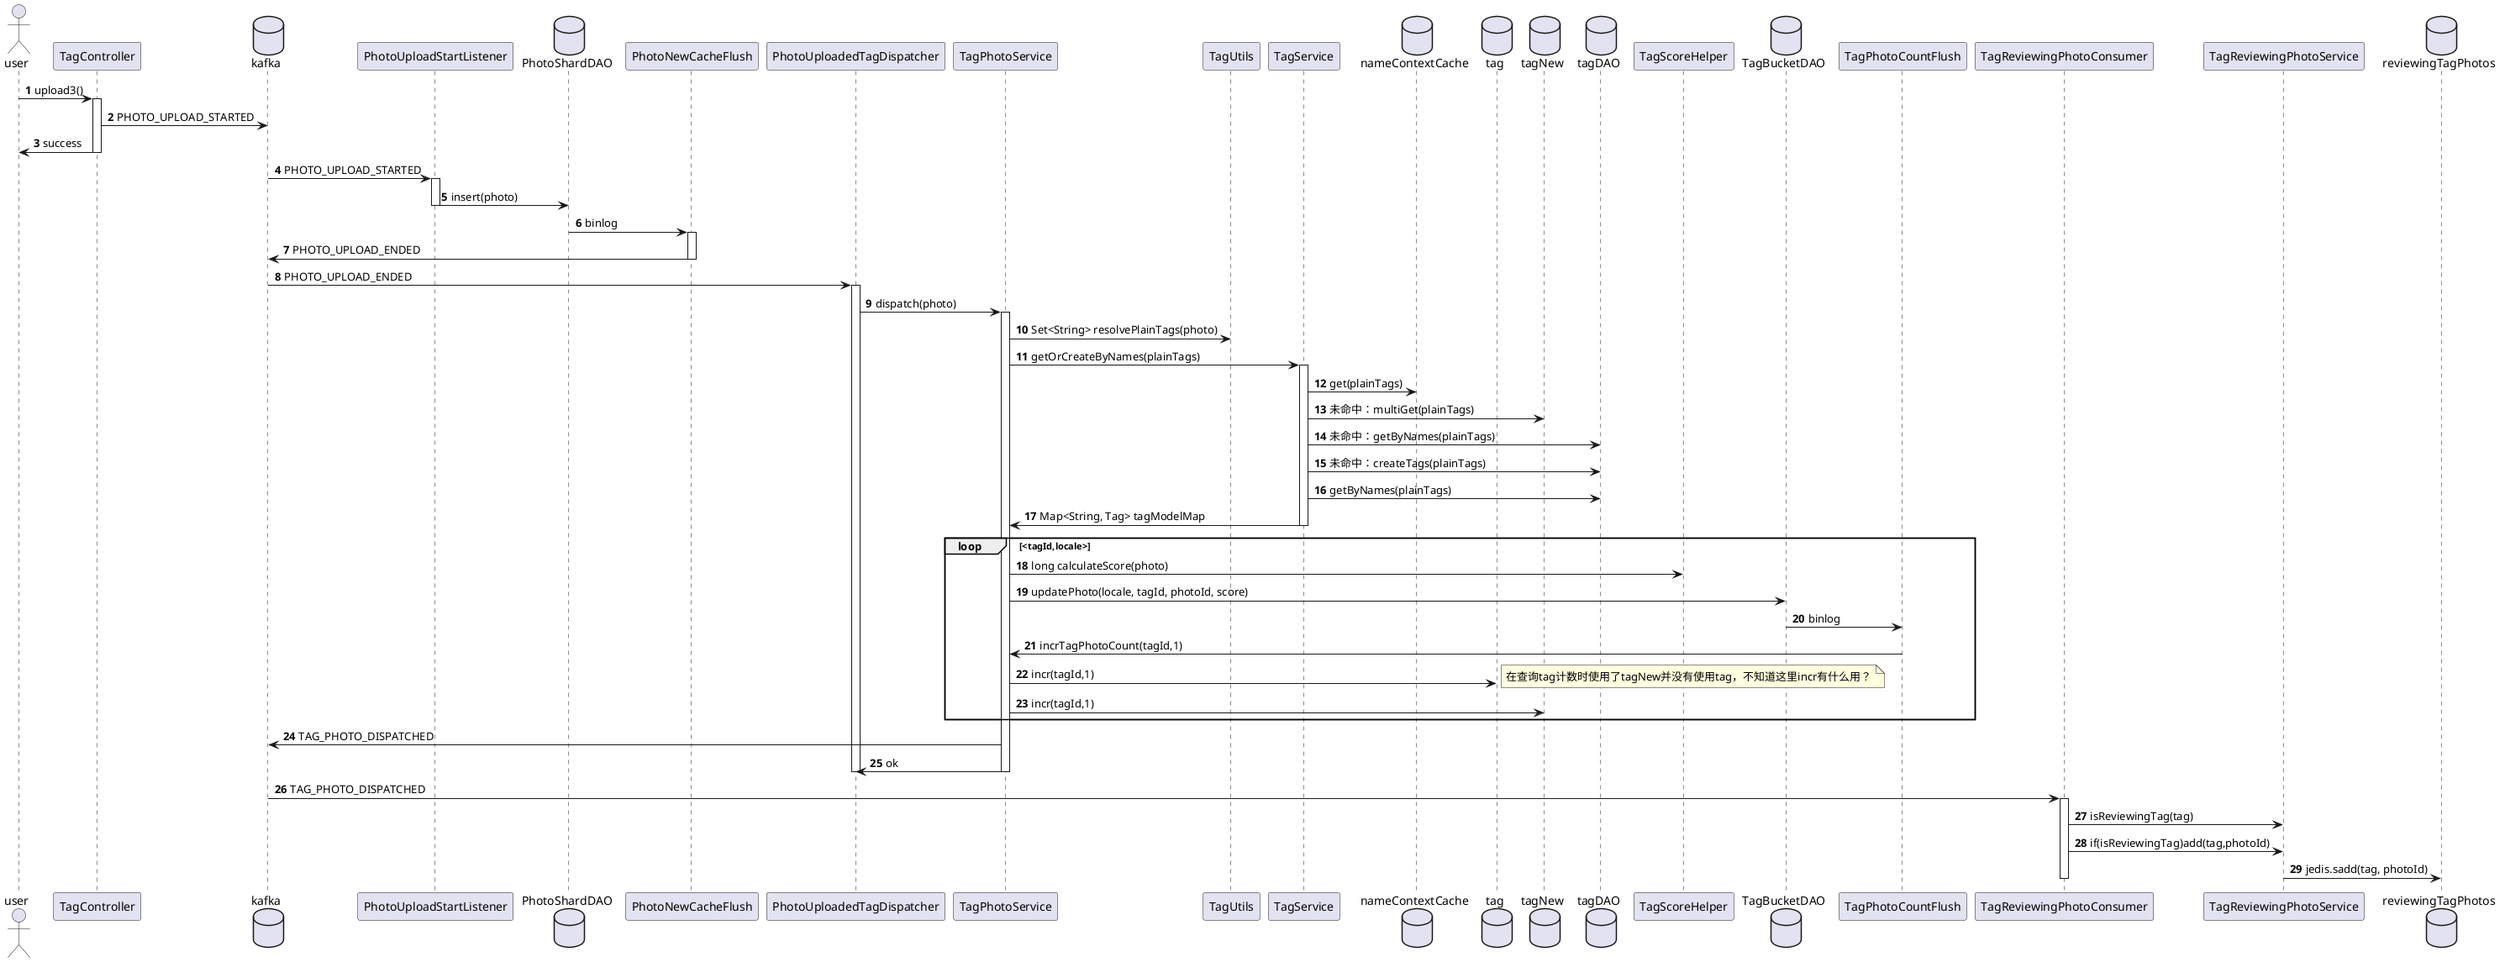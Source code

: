 @startuml
actor user
participant TagController
database kafka
participant PhotoUploadStartListener
database PhotoShardDAO
participant PhotoNewCacheFlush
participant PhotoUploadedTagDispatcher
participant TagPhotoService
participant TagUtils
participant TagService

database nameContextCache
database tag
database tagNew
database tagDAO

participant TagScoreHelper
database TagBucketDAO
participant TagPhotoCountFlush

participant TagReviewingPhotoConsumer
participant TagReviewingPhotoService

database reviewingTagPhotos

autonumber

user->TagController:upload3()
activate TagController

TagController->kafka:PHOTO_UPLOAD_STARTED
TagController->user:success
deactivate TagController

kafka->PhotoUploadStartListener:PHOTO_UPLOAD_STARTED
activate PhotoUploadStartListener
PhotoUploadStartListener->PhotoShardDAO:insert(photo)
deactivate PhotoUploadStartListener

PhotoShardDAO->PhotoNewCacheFlush:binlog
activate PhotoNewCacheFlush
PhotoNewCacheFlush->kafka:PHOTO_UPLOAD_ENDED
deactivate PhotoNewCacheFlush

kafka->PhotoUploadedTagDispatcher:PHOTO_UPLOAD_ENDED
activate PhotoUploadedTagDispatcher
PhotoUploadedTagDispatcher->TagPhotoService:dispatch(photo)
activate TagPhotoService
TagPhotoService->TagUtils:Set<String> resolvePlainTags(photo)


TagPhotoService->TagService:getOrCreateByNames(plainTags)
activate TagService
TagService->nameContextCache:get(plainTags)
TagService->tagNew:未命中：multiGet(plainTags)
TagService->tagDAO:未命中：getByNames(plainTags)
TagService->tagDAO:未命中：createTags(plainTags)
TagService->tagDAO:getByNames(plainTags)
TagService->TagPhotoService:Map<String, Tag> tagModelMap
deactivate TagService

loop <tagId,locale>
TagPhotoService->TagScoreHelper:long calculateScore(photo)
TagPhotoService->TagBucketDAO:updatePhoto(locale, tagId, photoId, score)
TagBucketDAO->TagPhotoCountFlush:binlog
TagPhotoCountFlush->TagPhotoService:incrTagPhotoCount(tagId,1)
TagPhotoService->tag:incr(tagId,1)
note right:在查询tag计数时使用了tagNew并没有使用tag，不知道这里incr有什么用？
TagPhotoService->tagNew:incr(tagId,1)
end
TagPhotoService->kafka:TAG_PHOTO_DISPATCHED
TagPhotoService->PhotoUploadedTagDispatcher:ok
deactivate TagPhotoService
deactivate PhotoUploadedTagDispatcher

kafka->TagReviewingPhotoConsumer:TAG_PHOTO_DISPATCHED
activate TagReviewingPhotoConsumer
TagReviewingPhotoConsumer->TagReviewingPhotoService:isReviewingTag(tag)
TagReviewingPhotoConsumer->TagReviewingPhotoService:if(isReviewingTag)add(tag,photoId)
TagReviewingPhotoService->reviewingTagPhotos:jedis.sadd(tag, photoId)
deactivate TagReviewingPhotoConsumer

@enduml